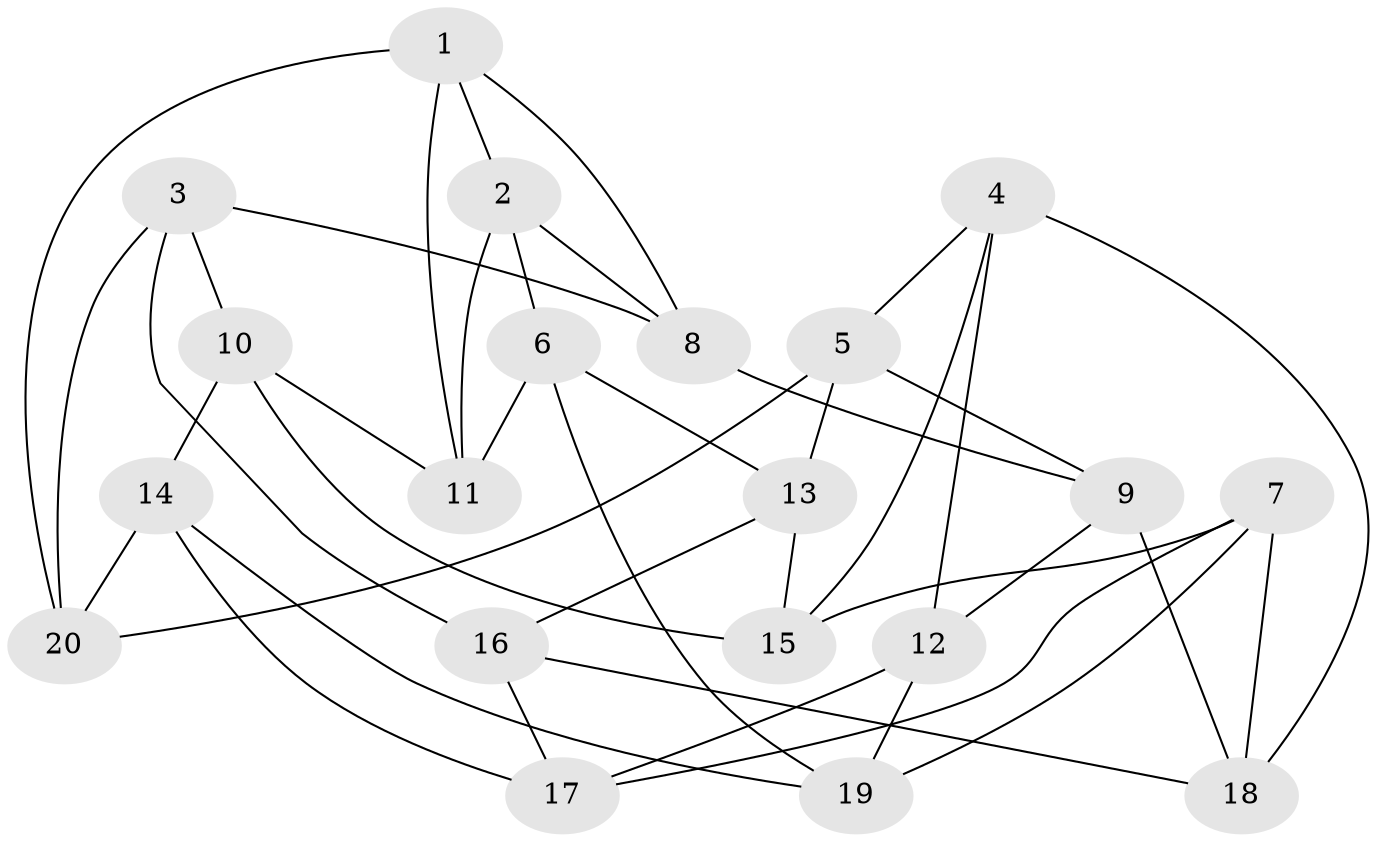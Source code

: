 // Generated by graph-tools (version 1.1) at 2025/46/02/15/25 05:46:28]
// undirected, 20 vertices, 40 edges
graph export_dot {
graph [start="1"]
  node [color=gray90,style=filled];
  1;
  2;
  3;
  4;
  5;
  6;
  7;
  8;
  9;
  10;
  11;
  12;
  13;
  14;
  15;
  16;
  17;
  18;
  19;
  20;
  1 -- 20;
  1 -- 2;
  1 -- 11;
  1 -- 8;
  2 -- 6;
  2 -- 8;
  2 -- 11;
  3 -- 8;
  3 -- 20;
  3 -- 16;
  3 -- 10;
  4 -- 12;
  4 -- 5;
  4 -- 15;
  4 -- 18;
  5 -- 13;
  5 -- 20;
  5 -- 9;
  6 -- 11;
  6 -- 19;
  6 -- 13;
  7 -- 15;
  7 -- 18;
  7 -- 19;
  7 -- 17;
  8 -- 9;
  9 -- 18;
  9 -- 12;
  10 -- 15;
  10 -- 14;
  10 -- 11;
  12 -- 19;
  12 -- 17;
  13 -- 16;
  13 -- 15;
  14 -- 20;
  14 -- 19;
  14 -- 17;
  16 -- 17;
  16 -- 18;
}
